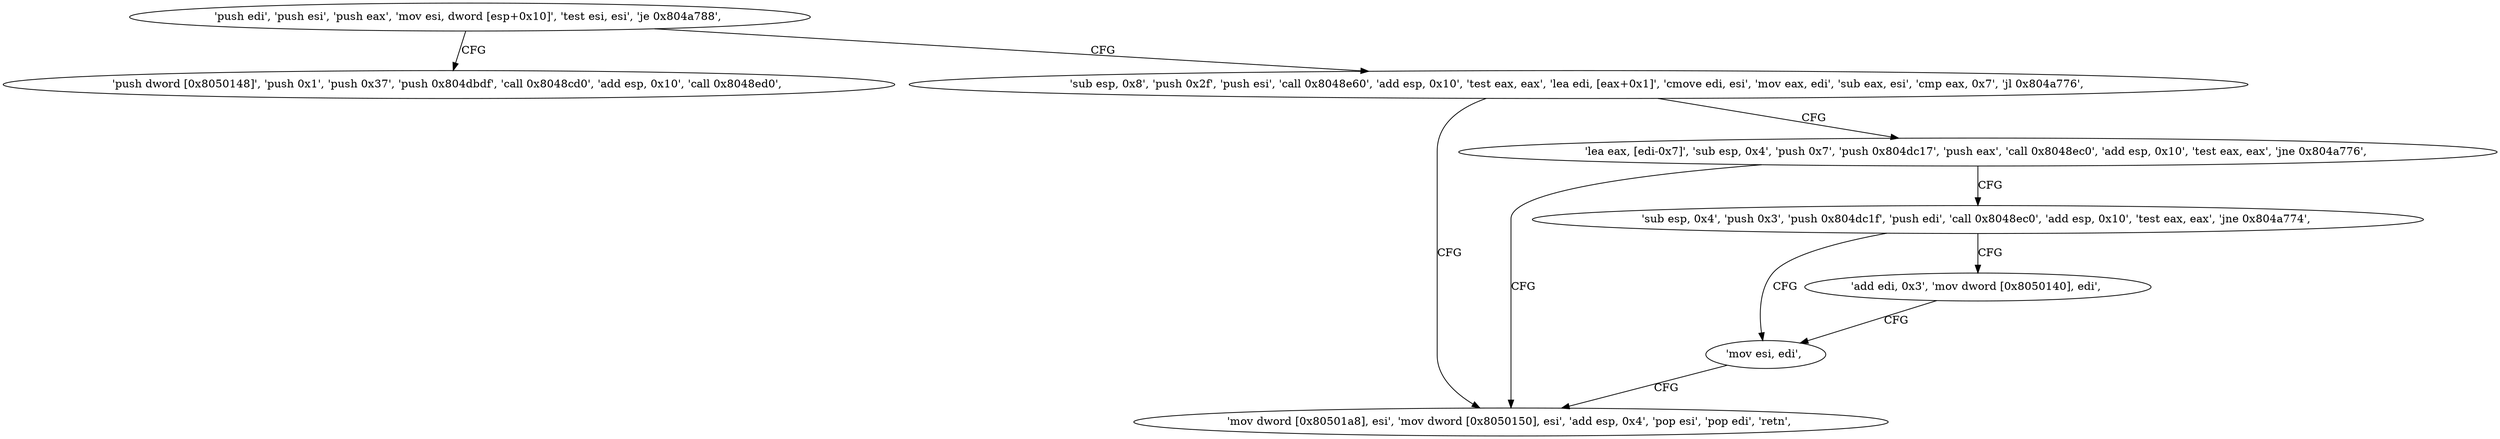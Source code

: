 digraph "func" {
"134522640" [label = "'push edi', 'push esi', 'push eax', 'mov esi, dword [esp+0x10]', 'test esi, esi', 'je 0x804a788', " ]
"134522760" [label = "'push dword [0x8050148]', 'push 0x1', 'push 0x37', 'push 0x804dbdf', 'call 0x8048cd0', 'add esp, 0x10', 'call 0x8048ed0', " ]
"134522651" [label = "'sub esp, 0x8', 'push 0x2f', 'push esi', 'call 0x8048e60', 'add esp, 0x10', 'test eax, eax', 'lea edi, [eax+0x1]', 'cmove edi, esi', 'mov eax, edi', 'sub eax, esi', 'cmp eax, 0x7', 'jl 0x804a776', " ]
"134522742" [label = "'mov dword [0x80501a8], esi', 'mov dword [0x8050150], esi', 'add esp, 0x4', 'pop esi', 'pop edi', 'retn', " ]
"134522682" [label = "'lea eax, [edi-0x7]', 'sub esp, 0x4', 'push 0x7', 'push 0x804dc17', 'push eax', 'call 0x8048ec0', 'add esp, 0x10', 'test eax, eax', 'jne 0x804a776', " ]
"134522708" [label = "'sub esp, 0x4', 'push 0x3', 'push 0x804dc1f', 'push edi', 'call 0x8048ec0', 'add esp, 0x10', 'test eax, eax', 'jne 0x804a774', " ]
"134522740" [label = "'mov esi, edi', " ]
"134522731" [label = "'add edi, 0x3', 'mov dword [0x8050140], edi', " ]
"134522640" -> "134522760" [ label = "CFG" ]
"134522640" -> "134522651" [ label = "CFG" ]
"134522651" -> "134522742" [ label = "CFG" ]
"134522651" -> "134522682" [ label = "CFG" ]
"134522682" -> "134522742" [ label = "CFG" ]
"134522682" -> "134522708" [ label = "CFG" ]
"134522708" -> "134522740" [ label = "CFG" ]
"134522708" -> "134522731" [ label = "CFG" ]
"134522740" -> "134522742" [ label = "CFG" ]
"134522731" -> "134522740" [ label = "CFG" ]
}
